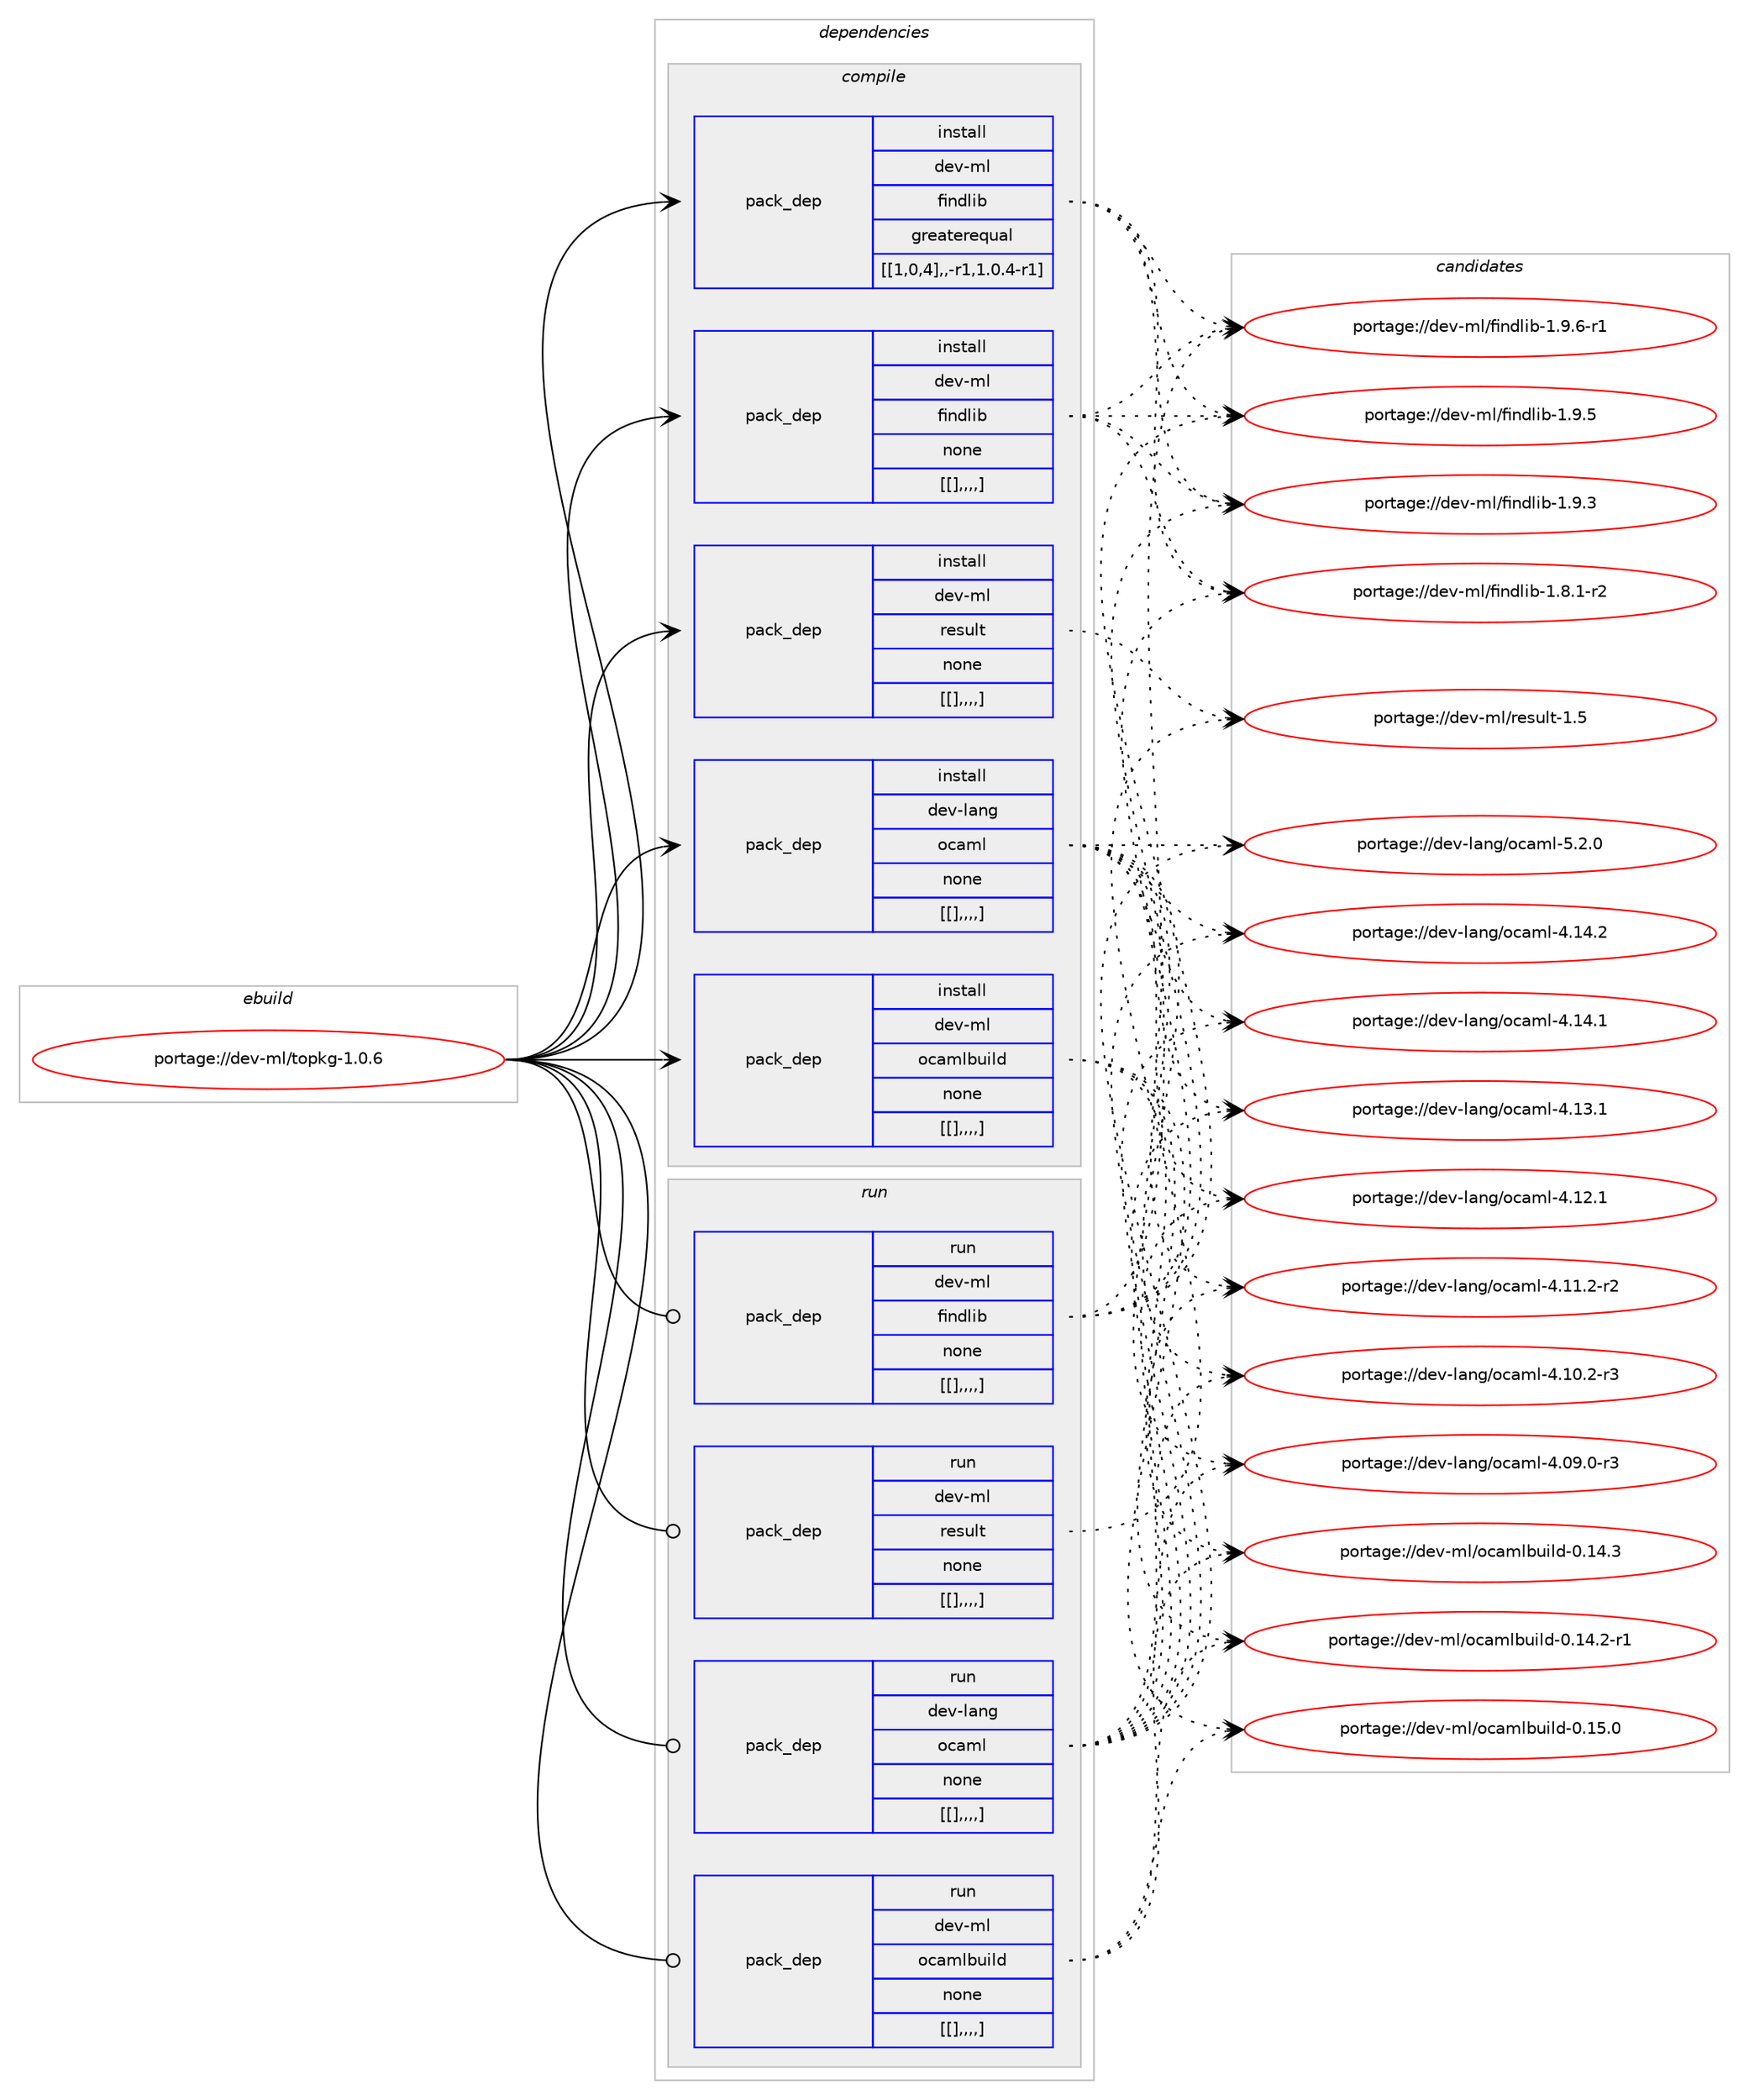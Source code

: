 digraph prolog {

# *************
# Graph options
# *************

newrank=true;
concentrate=true;
compound=true;
graph [rankdir=LR,fontname=Helvetica,fontsize=10,ranksep=1.5];#, ranksep=2.5, nodesep=0.2];
edge  [arrowhead=vee];
node  [fontname=Helvetica,fontsize=10];

# **********
# The ebuild
# **********

subgraph cluster_leftcol {
color=gray;
label=<<i>ebuild</i>>;
id [label="portage://dev-ml/topkg-1.0.6", color=red, width=4, href="../dev-ml/topkg-1.0.6.svg"];
}

# ****************
# The dependencies
# ****************

subgraph cluster_midcol {
color=gray;
label=<<i>dependencies</i>>;
subgraph cluster_compile {
fillcolor="#eeeeee";
style=filled;
label=<<i>compile</i>>;
subgraph pack94742 {
dependency126699 [label=<<TABLE BORDER="0" CELLBORDER="1" CELLSPACING="0" CELLPADDING="4" WIDTH="220"><TR><TD ROWSPAN="6" CELLPADDING="30">pack_dep</TD></TR><TR><TD WIDTH="110">install</TD></TR><TR><TD>dev-lang</TD></TR><TR><TD>ocaml</TD></TR><TR><TD>none</TD></TR><TR><TD>[[],,,,]</TD></TR></TABLE>>, shape=none, color=blue];
}
id:e -> dependency126699:w [weight=20,style="solid",arrowhead="vee"];
subgraph pack94743 {
dependency126700 [label=<<TABLE BORDER="0" CELLBORDER="1" CELLSPACING="0" CELLPADDING="4" WIDTH="220"><TR><TD ROWSPAN="6" CELLPADDING="30">pack_dep</TD></TR><TR><TD WIDTH="110">install</TD></TR><TR><TD>dev-ml</TD></TR><TR><TD>findlib</TD></TR><TR><TD>greaterequal</TD></TR><TR><TD>[[1,0,4],,-r1,1.0.4-r1]</TD></TR></TABLE>>, shape=none, color=blue];
}
id:e -> dependency126700:w [weight=20,style="solid",arrowhead="vee"];
subgraph pack94744 {
dependency126701 [label=<<TABLE BORDER="0" CELLBORDER="1" CELLSPACING="0" CELLPADDING="4" WIDTH="220"><TR><TD ROWSPAN="6" CELLPADDING="30">pack_dep</TD></TR><TR><TD WIDTH="110">install</TD></TR><TR><TD>dev-ml</TD></TR><TR><TD>findlib</TD></TR><TR><TD>none</TD></TR><TR><TD>[[],,,,]</TD></TR></TABLE>>, shape=none, color=blue];
}
id:e -> dependency126701:w [weight=20,style="solid",arrowhead="vee"];
subgraph pack94745 {
dependency126702 [label=<<TABLE BORDER="0" CELLBORDER="1" CELLSPACING="0" CELLPADDING="4" WIDTH="220"><TR><TD ROWSPAN="6" CELLPADDING="30">pack_dep</TD></TR><TR><TD WIDTH="110">install</TD></TR><TR><TD>dev-ml</TD></TR><TR><TD>ocamlbuild</TD></TR><TR><TD>none</TD></TR><TR><TD>[[],,,,]</TD></TR></TABLE>>, shape=none, color=blue];
}
id:e -> dependency126702:w [weight=20,style="solid",arrowhead="vee"];
subgraph pack94746 {
dependency126703 [label=<<TABLE BORDER="0" CELLBORDER="1" CELLSPACING="0" CELLPADDING="4" WIDTH="220"><TR><TD ROWSPAN="6" CELLPADDING="30">pack_dep</TD></TR><TR><TD WIDTH="110">install</TD></TR><TR><TD>dev-ml</TD></TR><TR><TD>result</TD></TR><TR><TD>none</TD></TR><TR><TD>[[],,,,]</TD></TR></TABLE>>, shape=none, color=blue];
}
id:e -> dependency126703:w [weight=20,style="solid",arrowhead="vee"];
}
subgraph cluster_compileandrun {
fillcolor="#eeeeee";
style=filled;
label=<<i>compile and run</i>>;
}
subgraph cluster_run {
fillcolor="#eeeeee";
style=filled;
label=<<i>run</i>>;
subgraph pack94747 {
dependency126704 [label=<<TABLE BORDER="0" CELLBORDER="1" CELLSPACING="0" CELLPADDING="4" WIDTH="220"><TR><TD ROWSPAN="6" CELLPADDING="30">pack_dep</TD></TR><TR><TD WIDTH="110">run</TD></TR><TR><TD>dev-lang</TD></TR><TR><TD>ocaml</TD></TR><TR><TD>none</TD></TR><TR><TD>[[],,,,]</TD></TR></TABLE>>, shape=none, color=blue];
}
id:e -> dependency126704:w [weight=20,style="solid",arrowhead="odot"];
subgraph pack94748 {
dependency126705 [label=<<TABLE BORDER="0" CELLBORDER="1" CELLSPACING="0" CELLPADDING="4" WIDTH="220"><TR><TD ROWSPAN="6" CELLPADDING="30">pack_dep</TD></TR><TR><TD WIDTH="110">run</TD></TR><TR><TD>dev-ml</TD></TR><TR><TD>findlib</TD></TR><TR><TD>none</TD></TR><TR><TD>[[],,,,]</TD></TR></TABLE>>, shape=none, color=blue];
}
id:e -> dependency126705:w [weight=20,style="solid",arrowhead="odot"];
subgraph pack94749 {
dependency126706 [label=<<TABLE BORDER="0" CELLBORDER="1" CELLSPACING="0" CELLPADDING="4" WIDTH="220"><TR><TD ROWSPAN="6" CELLPADDING="30">pack_dep</TD></TR><TR><TD WIDTH="110">run</TD></TR><TR><TD>dev-ml</TD></TR><TR><TD>ocamlbuild</TD></TR><TR><TD>none</TD></TR><TR><TD>[[],,,,]</TD></TR></TABLE>>, shape=none, color=blue];
}
id:e -> dependency126706:w [weight=20,style="solid",arrowhead="odot"];
subgraph pack94750 {
dependency126707 [label=<<TABLE BORDER="0" CELLBORDER="1" CELLSPACING="0" CELLPADDING="4" WIDTH="220"><TR><TD ROWSPAN="6" CELLPADDING="30">pack_dep</TD></TR><TR><TD WIDTH="110">run</TD></TR><TR><TD>dev-ml</TD></TR><TR><TD>result</TD></TR><TR><TD>none</TD></TR><TR><TD>[[],,,,]</TD></TR></TABLE>>, shape=none, color=blue];
}
id:e -> dependency126707:w [weight=20,style="solid",arrowhead="odot"];
}
}

# **************
# The candidates
# **************

subgraph cluster_choices {
rank=same;
color=gray;
label=<<i>candidates</i>>;

subgraph choice94742 {
color=black;
nodesep=1;
choice1001011184510897110103471119997109108455346504648 [label="portage://dev-lang/ocaml-5.2.0", color=red, width=4,href="../dev-lang/ocaml-5.2.0.svg"];
choice100101118451089711010347111999710910845524649524650 [label="portage://dev-lang/ocaml-4.14.2", color=red, width=4,href="../dev-lang/ocaml-4.14.2.svg"];
choice100101118451089711010347111999710910845524649524649 [label="portage://dev-lang/ocaml-4.14.1", color=red, width=4,href="../dev-lang/ocaml-4.14.1.svg"];
choice100101118451089711010347111999710910845524649514649 [label="portage://dev-lang/ocaml-4.13.1", color=red, width=4,href="../dev-lang/ocaml-4.13.1.svg"];
choice100101118451089711010347111999710910845524649504649 [label="portage://dev-lang/ocaml-4.12.1", color=red, width=4,href="../dev-lang/ocaml-4.12.1.svg"];
choice1001011184510897110103471119997109108455246494946504511450 [label="portage://dev-lang/ocaml-4.11.2-r2", color=red, width=4,href="../dev-lang/ocaml-4.11.2-r2.svg"];
choice1001011184510897110103471119997109108455246494846504511451 [label="portage://dev-lang/ocaml-4.10.2-r3", color=red, width=4,href="../dev-lang/ocaml-4.10.2-r3.svg"];
choice1001011184510897110103471119997109108455246485746484511451 [label="portage://dev-lang/ocaml-4.09.0-r3", color=red, width=4,href="../dev-lang/ocaml-4.09.0-r3.svg"];
dependency126699:e -> choice1001011184510897110103471119997109108455346504648:w [style=dotted,weight="100"];
dependency126699:e -> choice100101118451089711010347111999710910845524649524650:w [style=dotted,weight="100"];
dependency126699:e -> choice100101118451089711010347111999710910845524649524649:w [style=dotted,weight="100"];
dependency126699:e -> choice100101118451089711010347111999710910845524649514649:w [style=dotted,weight="100"];
dependency126699:e -> choice100101118451089711010347111999710910845524649504649:w [style=dotted,weight="100"];
dependency126699:e -> choice1001011184510897110103471119997109108455246494946504511450:w [style=dotted,weight="100"];
dependency126699:e -> choice1001011184510897110103471119997109108455246494846504511451:w [style=dotted,weight="100"];
dependency126699:e -> choice1001011184510897110103471119997109108455246485746484511451:w [style=dotted,weight="100"];
}
subgraph choice94743 {
color=black;
nodesep=1;
choice1001011184510910847102105110100108105984549465746544511449 [label="portage://dev-ml/findlib-1.9.6-r1", color=red, width=4,href="../dev-ml/findlib-1.9.6-r1.svg"];
choice100101118451091084710210511010010810598454946574653 [label="portage://dev-ml/findlib-1.9.5", color=red, width=4,href="../dev-ml/findlib-1.9.5.svg"];
choice100101118451091084710210511010010810598454946574651 [label="portage://dev-ml/findlib-1.9.3", color=red, width=4,href="../dev-ml/findlib-1.9.3.svg"];
choice1001011184510910847102105110100108105984549465646494511450 [label="portage://dev-ml/findlib-1.8.1-r2", color=red, width=4,href="../dev-ml/findlib-1.8.1-r2.svg"];
dependency126700:e -> choice1001011184510910847102105110100108105984549465746544511449:w [style=dotted,weight="100"];
dependency126700:e -> choice100101118451091084710210511010010810598454946574653:w [style=dotted,weight="100"];
dependency126700:e -> choice100101118451091084710210511010010810598454946574651:w [style=dotted,weight="100"];
dependency126700:e -> choice1001011184510910847102105110100108105984549465646494511450:w [style=dotted,weight="100"];
}
subgraph choice94744 {
color=black;
nodesep=1;
choice1001011184510910847102105110100108105984549465746544511449 [label="portage://dev-ml/findlib-1.9.6-r1", color=red, width=4,href="../dev-ml/findlib-1.9.6-r1.svg"];
choice100101118451091084710210511010010810598454946574653 [label="portage://dev-ml/findlib-1.9.5", color=red, width=4,href="../dev-ml/findlib-1.9.5.svg"];
choice100101118451091084710210511010010810598454946574651 [label="portage://dev-ml/findlib-1.9.3", color=red, width=4,href="../dev-ml/findlib-1.9.3.svg"];
choice1001011184510910847102105110100108105984549465646494511450 [label="portage://dev-ml/findlib-1.8.1-r2", color=red, width=4,href="../dev-ml/findlib-1.8.1-r2.svg"];
dependency126701:e -> choice1001011184510910847102105110100108105984549465746544511449:w [style=dotted,weight="100"];
dependency126701:e -> choice100101118451091084710210511010010810598454946574653:w [style=dotted,weight="100"];
dependency126701:e -> choice100101118451091084710210511010010810598454946574651:w [style=dotted,weight="100"];
dependency126701:e -> choice1001011184510910847102105110100108105984549465646494511450:w [style=dotted,weight="100"];
}
subgraph choice94745 {
color=black;
nodesep=1;
choice100101118451091084711199971091089811710510810045484649534648 [label="portage://dev-ml/ocamlbuild-0.15.0", color=red, width=4,href="../dev-ml/ocamlbuild-0.15.0.svg"];
choice100101118451091084711199971091089811710510810045484649524651 [label="portage://dev-ml/ocamlbuild-0.14.3", color=red, width=4,href="../dev-ml/ocamlbuild-0.14.3.svg"];
choice1001011184510910847111999710910898117105108100454846495246504511449 [label="portage://dev-ml/ocamlbuild-0.14.2-r1", color=red, width=4,href="../dev-ml/ocamlbuild-0.14.2-r1.svg"];
dependency126702:e -> choice100101118451091084711199971091089811710510810045484649534648:w [style=dotted,weight="100"];
dependency126702:e -> choice100101118451091084711199971091089811710510810045484649524651:w [style=dotted,weight="100"];
dependency126702:e -> choice1001011184510910847111999710910898117105108100454846495246504511449:w [style=dotted,weight="100"];
}
subgraph choice94746 {
color=black;
nodesep=1;
choice100101118451091084711410111511710811645494653 [label="portage://dev-ml/result-1.5", color=red, width=4,href="../dev-ml/result-1.5.svg"];
dependency126703:e -> choice100101118451091084711410111511710811645494653:w [style=dotted,weight="100"];
}
subgraph choice94747 {
color=black;
nodesep=1;
choice1001011184510897110103471119997109108455346504648 [label="portage://dev-lang/ocaml-5.2.0", color=red, width=4,href="../dev-lang/ocaml-5.2.0.svg"];
choice100101118451089711010347111999710910845524649524650 [label="portage://dev-lang/ocaml-4.14.2", color=red, width=4,href="../dev-lang/ocaml-4.14.2.svg"];
choice100101118451089711010347111999710910845524649524649 [label="portage://dev-lang/ocaml-4.14.1", color=red, width=4,href="../dev-lang/ocaml-4.14.1.svg"];
choice100101118451089711010347111999710910845524649514649 [label="portage://dev-lang/ocaml-4.13.1", color=red, width=4,href="../dev-lang/ocaml-4.13.1.svg"];
choice100101118451089711010347111999710910845524649504649 [label="portage://dev-lang/ocaml-4.12.1", color=red, width=4,href="../dev-lang/ocaml-4.12.1.svg"];
choice1001011184510897110103471119997109108455246494946504511450 [label="portage://dev-lang/ocaml-4.11.2-r2", color=red, width=4,href="../dev-lang/ocaml-4.11.2-r2.svg"];
choice1001011184510897110103471119997109108455246494846504511451 [label="portage://dev-lang/ocaml-4.10.2-r3", color=red, width=4,href="../dev-lang/ocaml-4.10.2-r3.svg"];
choice1001011184510897110103471119997109108455246485746484511451 [label="portage://dev-lang/ocaml-4.09.0-r3", color=red, width=4,href="../dev-lang/ocaml-4.09.0-r3.svg"];
dependency126704:e -> choice1001011184510897110103471119997109108455346504648:w [style=dotted,weight="100"];
dependency126704:e -> choice100101118451089711010347111999710910845524649524650:w [style=dotted,weight="100"];
dependency126704:e -> choice100101118451089711010347111999710910845524649524649:w [style=dotted,weight="100"];
dependency126704:e -> choice100101118451089711010347111999710910845524649514649:w [style=dotted,weight="100"];
dependency126704:e -> choice100101118451089711010347111999710910845524649504649:w [style=dotted,weight="100"];
dependency126704:e -> choice1001011184510897110103471119997109108455246494946504511450:w [style=dotted,weight="100"];
dependency126704:e -> choice1001011184510897110103471119997109108455246494846504511451:w [style=dotted,weight="100"];
dependency126704:e -> choice1001011184510897110103471119997109108455246485746484511451:w [style=dotted,weight="100"];
}
subgraph choice94748 {
color=black;
nodesep=1;
choice1001011184510910847102105110100108105984549465746544511449 [label="portage://dev-ml/findlib-1.9.6-r1", color=red, width=4,href="../dev-ml/findlib-1.9.6-r1.svg"];
choice100101118451091084710210511010010810598454946574653 [label="portage://dev-ml/findlib-1.9.5", color=red, width=4,href="../dev-ml/findlib-1.9.5.svg"];
choice100101118451091084710210511010010810598454946574651 [label="portage://dev-ml/findlib-1.9.3", color=red, width=4,href="../dev-ml/findlib-1.9.3.svg"];
choice1001011184510910847102105110100108105984549465646494511450 [label="portage://dev-ml/findlib-1.8.1-r2", color=red, width=4,href="../dev-ml/findlib-1.8.1-r2.svg"];
dependency126705:e -> choice1001011184510910847102105110100108105984549465746544511449:w [style=dotted,weight="100"];
dependency126705:e -> choice100101118451091084710210511010010810598454946574653:w [style=dotted,weight="100"];
dependency126705:e -> choice100101118451091084710210511010010810598454946574651:w [style=dotted,weight="100"];
dependency126705:e -> choice1001011184510910847102105110100108105984549465646494511450:w [style=dotted,weight="100"];
}
subgraph choice94749 {
color=black;
nodesep=1;
choice100101118451091084711199971091089811710510810045484649534648 [label="portage://dev-ml/ocamlbuild-0.15.0", color=red, width=4,href="../dev-ml/ocamlbuild-0.15.0.svg"];
choice100101118451091084711199971091089811710510810045484649524651 [label="portage://dev-ml/ocamlbuild-0.14.3", color=red, width=4,href="../dev-ml/ocamlbuild-0.14.3.svg"];
choice1001011184510910847111999710910898117105108100454846495246504511449 [label="portage://dev-ml/ocamlbuild-0.14.2-r1", color=red, width=4,href="../dev-ml/ocamlbuild-0.14.2-r1.svg"];
dependency126706:e -> choice100101118451091084711199971091089811710510810045484649534648:w [style=dotted,weight="100"];
dependency126706:e -> choice100101118451091084711199971091089811710510810045484649524651:w [style=dotted,weight="100"];
dependency126706:e -> choice1001011184510910847111999710910898117105108100454846495246504511449:w [style=dotted,weight="100"];
}
subgraph choice94750 {
color=black;
nodesep=1;
choice100101118451091084711410111511710811645494653 [label="portage://dev-ml/result-1.5", color=red, width=4,href="../dev-ml/result-1.5.svg"];
dependency126707:e -> choice100101118451091084711410111511710811645494653:w [style=dotted,weight="100"];
}
}

}
